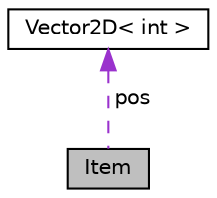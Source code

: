 digraph "Item"
{
 // LATEX_PDF_SIZE
  edge [fontname="Helvetica",fontsize="10",labelfontname="Helvetica",labelfontsize="10"];
  node [fontname="Helvetica",fontsize="10",shape=record];
  Node1 [label="Item",height=0.2,width=0.4,color="black", fillcolor="grey75", style="filled", fontcolor="black",tooltip=" "];
  Node2 -> Node1 [dir="back",color="darkorchid3",fontsize="10",style="dashed",label=" pos" ];
  Node2 [label="Vector2D\< int \>",height=0.2,width=0.4,color="black", fillcolor="white", style="filled",URL="$class_vector2_d.html",tooltip=" "];
}
